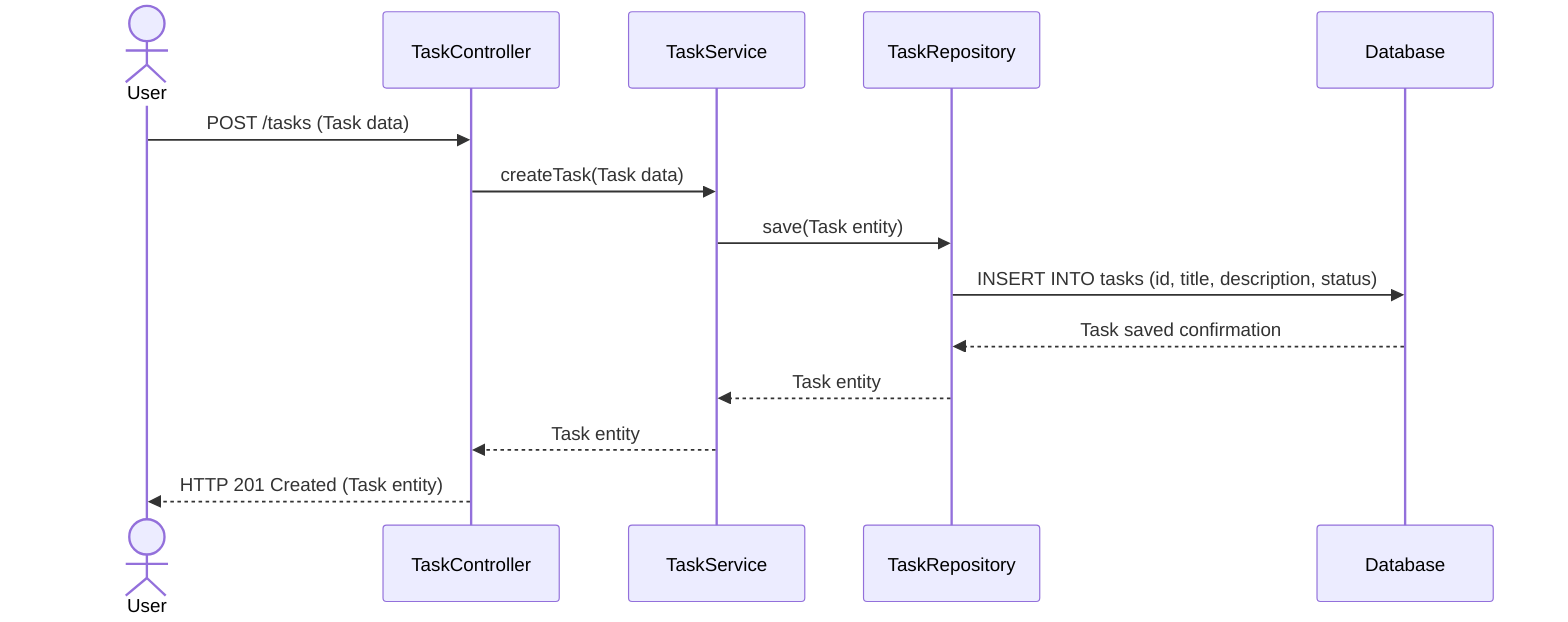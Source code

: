 sequenceDiagram
    actor User
    User ->> TaskController: POST /tasks (Task data)
    TaskController ->> TaskService: createTask(Task data)
    TaskService ->> TaskRepository: save(Task entity)
    TaskRepository ->> Database: INSERT INTO tasks (id, title, description, status)
    Database -->> TaskRepository: Task saved confirmation
    TaskRepository -->> TaskService: Task entity
    TaskService -->> TaskController: Task entity
    TaskController -->> User: HTTP 201 Created (Task entity)